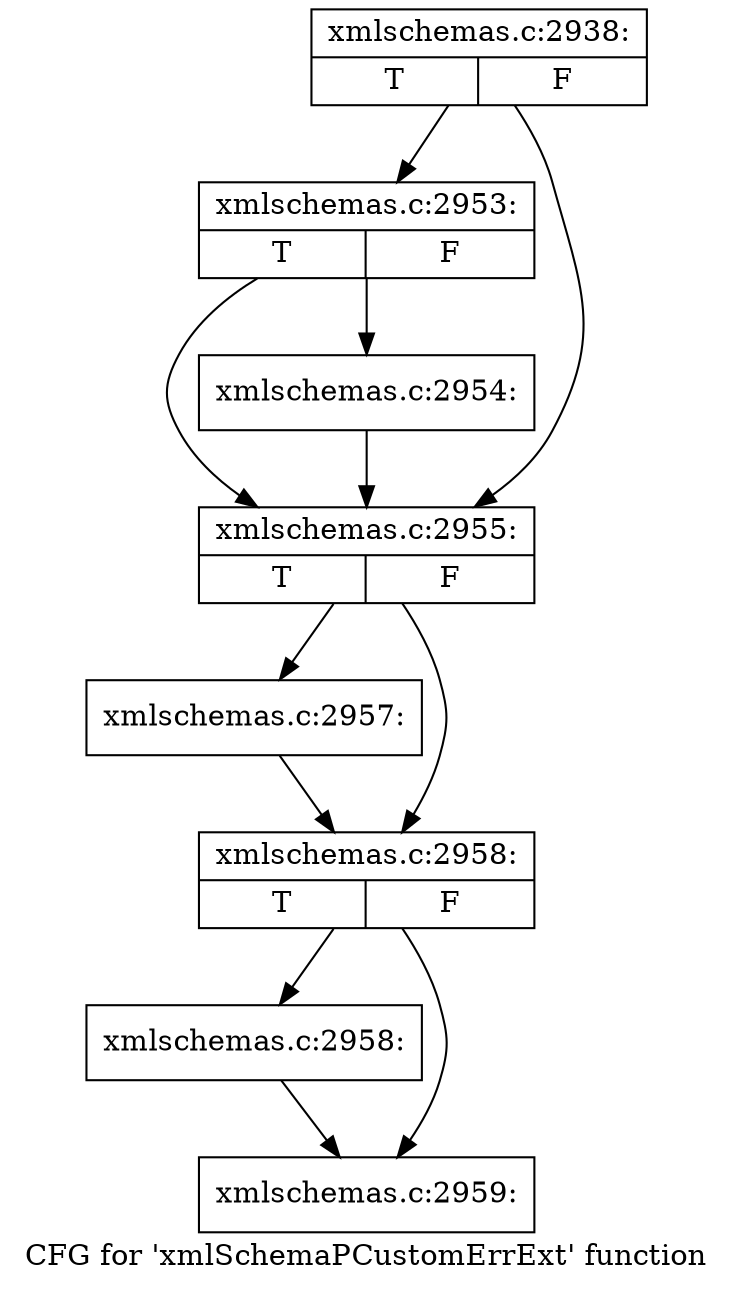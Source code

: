 digraph "CFG for 'xmlSchemaPCustomErrExt' function" {
	label="CFG for 'xmlSchemaPCustomErrExt' function";

	Node0x55d025fb75e0 [shape=record,label="{xmlschemas.c:2938:|{<s0>T|<s1>F}}"];
	Node0x55d025fb75e0 -> Node0x55d025fbc140;
	Node0x55d025fb75e0 -> Node0x55d025fbc0f0;
	Node0x55d025fbc140 [shape=record,label="{xmlschemas.c:2953:|{<s0>T|<s1>F}}"];
	Node0x55d025fbc140 -> Node0x55d025fbc0a0;
	Node0x55d025fbc140 -> Node0x55d025fbc0f0;
	Node0x55d025fbc0a0 [shape=record,label="{xmlschemas.c:2954:}"];
	Node0x55d025fbc0a0 -> Node0x55d025fbc0f0;
	Node0x55d025fbc0f0 [shape=record,label="{xmlschemas.c:2955:|{<s0>T|<s1>F}}"];
	Node0x55d025fbc0f0 -> Node0x55d025fbcf50;
	Node0x55d025fbc0f0 -> Node0x55d025fbcfa0;
	Node0x55d025fbcf50 [shape=record,label="{xmlschemas.c:2957:}"];
	Node0x55d025fbcf50 -> Node0x55d025fbcfa0;
	Node0x55d025fbcfa0 [shape=record,label="{xmlschemas.c:2958:|{<s0>T|<s1>F}}"];
	Node0x55d025fbcfa0 -> Node0x55d025fbd410;
	Node0x55d025fbcfa0 -> Node0x55d025fbd460;
	Node0x55d025fbd410 [shape=record,label="{xmlschemas.c:2958:}"];
	Node0x55d025fbd410 -> Node0x55d025fbd460;
	Node0x55d025fbd460 [shape=record,label="{xmlschemas.c:2959:}"];
}
